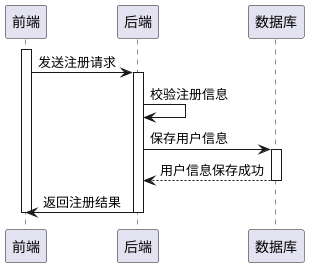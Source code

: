 @startuml
participant 前端
participant 后端
participant 数据库

activate 前端
前端 -> 后端: 发送注册请求
activate 后端
后端 -> 后端: 校验注册信息
后端 -> 数据库: 保存用户信息
activate 数据库
数据库 --> 后端: 用户信息保存成功
deactivate 数据库
后端 -> 前端: 返回注册结果
deactivate 后端
deactivate 前端
@enduml
